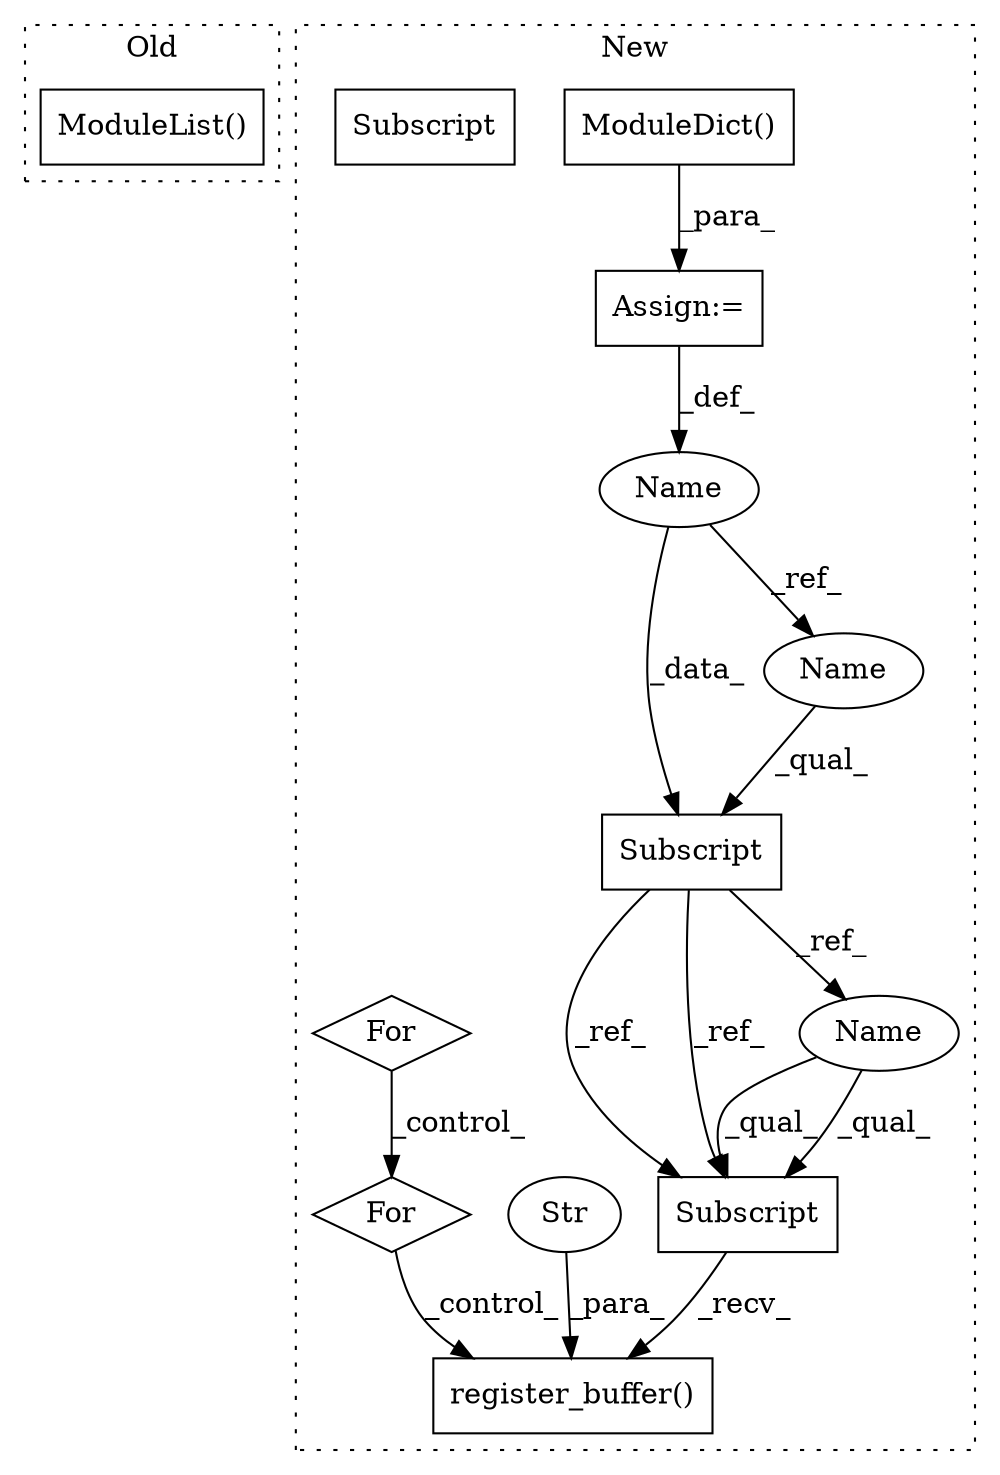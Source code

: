 digraph G {
subgraph cluster0 {
1 [label="ModuleList()" a="75" s="3284" l="15" shape="box"];
label = "Old";
style="dotted";
}
subgraph cluster1 {
2 [label="ModuleDict()" a="75" s="4025" l="15" shape="box"];
3 [label="register_buffer()" a="75" s="4625,4726" l="69,18" shape="box"];
4 [label="Str" a="66" s="4694" l="8" shape="ellipse"];
5 [label="Subscript" a="63" s="4625,0" l="31,0" shape="box"];
6 [label="For" a="107" s="4340,4368" l="4,18" shape="diamond"];
7 [label="Subscript" a="63" s="4103,0" l="31,0" shape="box"];
8 [label="For" a="107" s="4164,4274" l="4,14" shape="diamond"];
9 [label="Name" a="87" s="3988" l="19" shape="ellipse"];
10 [label="Assign:=" a="68" s="4007" l="18" shape="box"];
11 [label="Subscript" a="63" s="4625,0" l="31,0" shape="box"];
12 [label="Name" a="87" s="4625" l="19" shape="ellipse"];
13 [label="Name" a="87" s="4103" l="19" shape="ellipse"];
label = "New";
style="dotted";
}
2 -> 10 [label="_para_"];
4 -> 3 [label="_para_"];
6 -> 3 [label="_control_"];
7 -> 12 [label="_ref_"];
7 -> 11 [label="_ref_"];
7 -> 11 [label="_ref_"];
8 -> 6 [label="_control_"];
9 -> 7 [label="_data_"];
9 -> 13 [label="_ref_"];
10 -> 9 [label="_def_"];
11 -> 3 [label="_recv_"];
12 -> 11 [label="_qual_"];
12 -> 11 [label="_qual_"];
13 -> 7 [label="_qual_"];
}